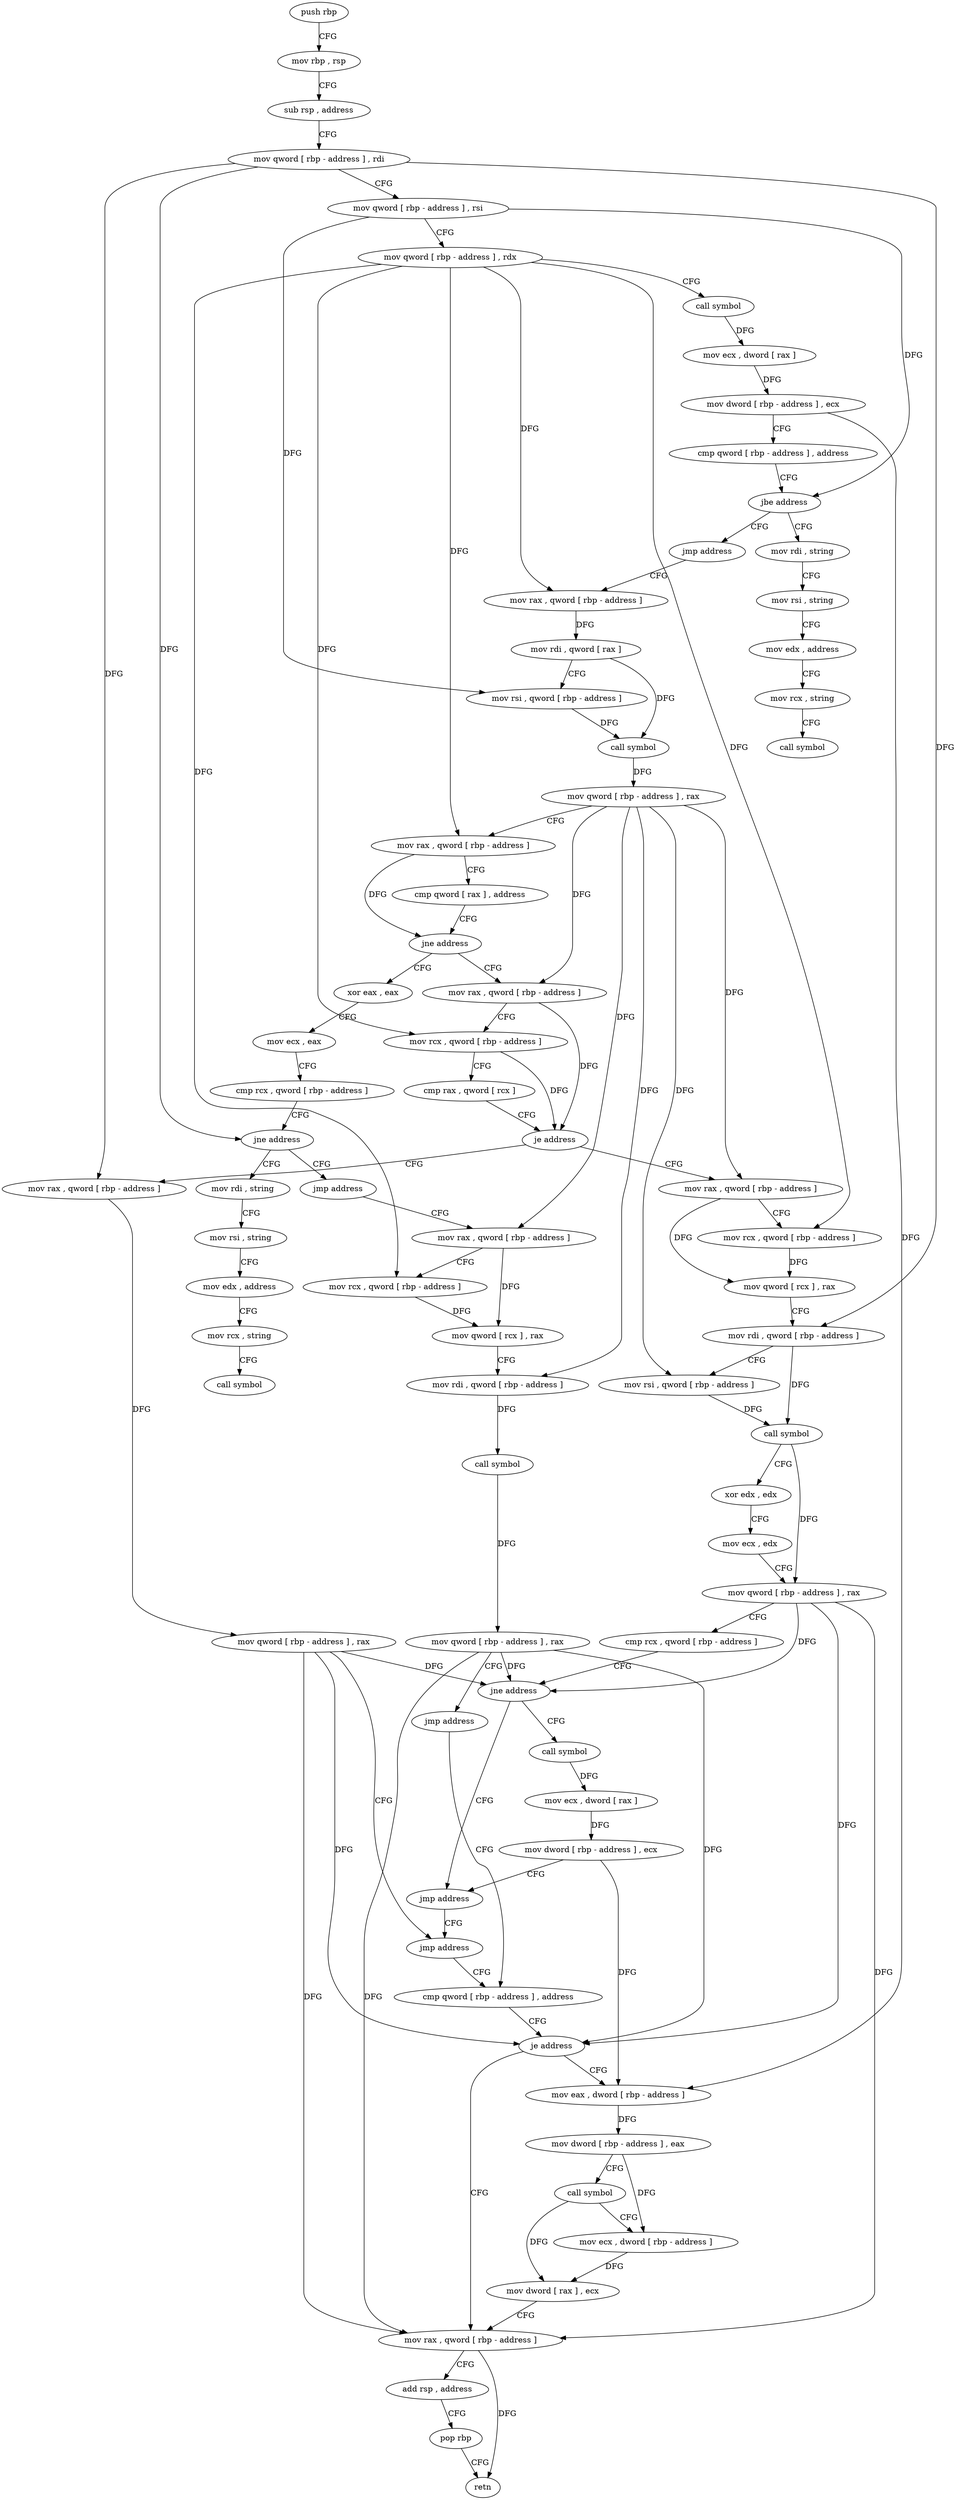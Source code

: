 digraph "func" {
"4292944" [label = "push rbp" ]
"4292945" [label = "mov rbp , rsp" ]
"4292948" [label = "sub rsp , address" ]
"4292952" [label = "mov qword [ rbp - address ] , rdi" ]
"4292956" [label = "mov qword [ rbp - address ] , rsi" ]
"4292960" [label = "mov qword [ rbp - address ] , rdx" ]
"4292964" [label = "call symbol" ]
"4292969" [label = "mov ecx , dword [ rax ]" ]
"4292971" [label = "mov dword [ rbp - address ] , ecx" ]
"4292974" [label = "cmp qword [ rbp - address ] , address" ]
"4292979" [label = "jbe address" ]
"4292990" [label = "mov rdi , string" ]
"4292985" [label = "jmp address" ]
"4293000" [label = "mov rsi , string" ]
"4293010" [label = "mov edx , address" ]
"4293015" [label = "mov rcx , string" ]
"4293025" [label = "call symbol" ]
"4293030" [label = "mov rax , qword [ rbp - address ]" ]
"4293034" [label = "mov rdi , qword [ rax ]" ]
"4293037" [label = "mov rsi , qword [ rbp - address ]" ]
"4293041" [label = "call symbol" ]
"4293046" [label = "mov qword [ rbp - address ] , rax" ]
"4293050" [label = "mov rax , qword [ rbp - address ]" ]
"4293054" [label = "cmp qword [ rax ] , address" ]
"4293058" [label = "jne address" ]
"4293152" [label = "mov rax , qword [ rbp - address ]" ]
"4293064" [label = "xor eax , eax" ]
"4293156" [label = "mov rcx , qword [ rbp - address ]" ]
"4293160" [label = "cmp rax , qword [ rcx ]" ]
"4293163" [label = "je address" ]
"4293226" [label = "mov rax , qword [ rbp - address ]" ]
"4293169" [label = "mov rax , qword [ rbp - address ]" ]
"4293066" [label = "mov ecx , eax" ]
"4293068" [label = "cmp rcx , qword [ rbp - address ]" ]
"4293072" [label = "jne address" ]
"4293083" [label = "mov rdi , string" ]
"4293078" [label = "jmp address" ]
"4293230" [label = "mov qword [ rbp - address ] , rax" ]
"4293234" [label = "jmp address" ]
"4293173" [label = "mov rcx , qword [ rbp - address ]" ]
"4293177" [label = "mov qword [ rcx ] , rax" ]
"4293180" [label = "mov rdi , qword [ rbp - address ]" ]
"4293184" [label = "mov rsi , qword [ rbp - address ]" ]
"4293188" [label = "call symbol" ]
"4293193" [label = "xor edx , edx" ]
"4293195" [label = "mov ecx , edx" ]
"4293197" [label = "mov qword [ rbp - address ] , rax" ]
"4293201" [label = "cmp rcx , qword [ rbp - address ]" ]
"4293205" [label = "jne address" ]
"4293221" [label = "jmp address" ]
"4293211" [label = "call symbol" ]
"4293093" [label = "mov rsi , string" ]
"4293103" [label = "mov edx , address" ]
"4293108" [label = "mov rcx , string" ]
"4293118" [label = "call symbol" ]
"4293123" [label = "mov rax , qword [ rbp - address ]" ]
"4293239" [label = "cmp qword [ rbp - address ] , address" ]
"4293244" [label = "je address" ]
"4293266" [label = "mov rax , qword [ rbp - address ]" ]
"4293250" [label = "mov eax , dword [ rbp - address ]" ]
"4293216" [label = "mov ecx , dword [ rax ]" ]
"4293218" [label = "mov dword [ rbp - address ] , ecx" ]
"4293127" [label = "mov rcx , qword [ rbp - address ]" ]
"4293131" [label = "mov qword [ rcx ] , rax" ]
"4293134" [label = "mov rdi , qword [ rbp - address ]" ]
"4293138" [label = "call symbol" ]
"4293143" [label = "mov qword [ rbp - address ] , rax" ]
"4293147" [label = "jmp address" ]
"4293270" [label = "add rsp , address" ]
"4293274" [label = "pop rbp" ]
"4293275" [label = "retn" ]
"4293253" [label = "mov dword [ rbp - address ] , eax" ]
"4293256" [label = "call symbol" ]
"4293261" [label = "mov ecx , dword [ rbp - address ]" ]
"4293264" [label = "mov dword [ rax ] , ecx" ]
"4292944" -> "4292945" [ label = "CFG" ]
"4292945" -> "4292948" [ label = "CFG" ]
"4292948" -> "4292952" [ label = "CFG" ]
"4292952" -> "4292956" [ label = "CFG" ]
"4292952" -> "4293072" [ label = "DFG" ]
"4292952" -> "4293226" [ label = "DFG" ]
"4292952" -> "4293180" [ label = "DFG" ]
"4292956" -> "4292960" [ label = "CFG" ]
"4292956" -> "4292979" [ label = "DFG" ]
"4292956" -> "4293037" [ label = "DFG" ]
"4292960" -> "4292964" [ label = "CFG" ]
"4292960" -> "4293030" [ label = "DFG" ]
"4292960" -> "4293050" [ label = "DFG" ]
"4292960" -> "4293156" [ label = "DFG" ]
"4292960" -> "4293173" [ label = "DFG" ]
"4292960" -> "4293127" [ label = "DFG" ]
"4292964" -> "4292969" [ label = "DFG" ]
"4292969" -> "4292971" [ label = "DFG" ]
"4292971" -> "4292974" [ label = "CFG" ]
"4292971" -> "4293250" [ label = "DFG" ]
"4292974" -> "4292979" [ label = "CFG" ]
"4292979" -> "4292990" [ label = "CFG" ]
"4292979" -> "4292985" [ label = "CFG" ]
"4292990" -> "4293000" [ label = "CFG" ]
"4292985" -> "4293030" [ label = "CFG" ]
"4293000" -> "4293010" [ label = "CFG" ]
"4293010" -> "4293015" [ label = "CFG" ]
"4293015" -> "4293025" [ label = "CFG" ]
"4293030" -> "4293034" [ label = "DFG" ]
"4293034" -> "4293037" [ label = "CFG" ]
"4293034" -> "4293041" [ label = "DFG" ]
"4293037" -> "4293041" [ label = "DFG" ]
"4293041" -> "4293046" [ label = "DFG" ]
"4293046" -> "4293050" [ label = "CFG" ]
"4293046" -> "4293152" [ label = "DFG" ]
"4293046" -> "4293169" [ label = "DFG" ]
"4293046" -> "4293184" [ label = "DFG" ]
"4293046" -> "4293123" [ label = "DFG" ]
"4293046" -> "4293134" [ label = "DFG" ]
"4293050" -> "4293054" [ label = "CFG" ]
"4293050" -> "4293058" [ label = "DFG" ]
"4293054" -> "4293058" [ label = "CFG" ]
"4293058" -> "4293152" [ label = "CFG" ]
"4293058" -> "4293064" [ label = "CFG" ]
"4293152" -> "4293156" [ label = "CFG" ]
"4293152" -> "4293163" [ label = "DFG" ]
"4293064" -> "4293066" [ label = "CFG" ]
"4293156" -> "4293160" [ label = "CFG" ]
"4293156" -> "4293163" [ label = "DFG" ]
"4293160" -> "4293163" [ label = "CFG" ]
"4293163" -> "4293226" [ label = "CFG" ]
"4293163" -> "4293169" [ label = "CFG" ]
"4293226" -> "4293230" [ label = "DFG" ]
"4293169" -> "4293173" [ label = "CFG" ]
"4293169" -> "4293177" [ label = "DFG" ]
"4293066" -> "4293068" [ label = "CFG" ]
"4293068" -> "4293072" [ label = "CFG" ]
"4293072" -> "4293083" [ label = "CFG" ]
"4293072" -> "4293078" [ label = "CFG" ]
"4293083" -> "4293093" [ label = "CFG" ]
"4293078" -> "4293123" [ label = "CFG" ]
"4293230" -> "4293234" [ label = "CFG" ]
"4293230" -> "4293205" [ label = "DFG" ]
"4293230" -> "4293244" [ label = "DFG" ]
"4293230" -> "4293266" [ label = "DFG" ]
"4293234" -> "4293239" [ label = "CFG" ]
"4293173" -> "4293177" [ label = "DFG" ]
"4293177" -> "4293180" [ label = "CFG" ]
"4293180" -> "4293184" [ label = "CFG" ]
"4293180" -> "4293188" [ label = "DFG" ]
"4293184" -> "4293188" [ label = "DFG" ]
"4293188" -> "4293193" [ label = "CFG" ]
"4293188" -> "4293197" [ label = "DFG" ]
"4293193" -> "4293195" [ label = "CFG" ]
"4293195" -> "4293197" [ label = "CFG" ]
"4293197" -> "4293201" [ label = "CFG" ]
"4293197" -> "4293205" [ label = "DFG" ]
"4293197" -> "4293244" [ label = "DFG" ]
"4293197" -> "4293266" [ label = "DFG" ]
"4293201" -> "4293205" [ label = "CFG" ]
"4293205" -> "4293221" [ label = "CFG" ]
"4293205" -> "4293211" [ label = "CFG" ]
"4293221" -> "4293234" [ label = "CFG" ]
"4293211" -> "4293216" [ label = "DFG" ]
"4293093" -> "4293103" [ label = "CFG" ]
"4293103" -> "4293108" [ label = "CFG" ]
"4293108" -> "4293118" [ label = "CFG" ]
"4293123" -> "4293127" [ label = "CFG" ]
"4293123" -> "4293131" [ label = "DFG" ]
"4293239" -> "4293244" [ label = "CFG" ]
"4293244" -> "4293266" [ label = "CFG" ]
"4293244" -> "4293250" [ label = "CFG" ]
"4293266" -> "4293270" [ label = "CFG" ]
"4293266" -> "4293275" [ label = "DFG" ]
"4293250" -> "4293253" [ label = "DFG" ]
"4293216" -> "4293218" [ label = "DFG" ]
"4293218" -> "4293221" [ label = "CFG" ]
"4293218" -> "4293250" [ label = "DFG" ]
"4293127" -> "4293131" [ label = "DFG" ]
"4293131" -> "4293134" [ label = "CFG" ]
"4293134" -> "4293138" [ label = "DFG" ]
"4293138" -> "4293143" [ label = "DFG" ]
"4293143" -> "4293147" [ label = "CFG" ]
"4293143" -> "4293205" [ label = "DFG" ]
"4293143" -> "4293244" [ label = "DFG" ]
"4293143" -> "4293266" [ label = "DFG" ]
"4293147" -> "4293239" [ label = "CFG" ]
"4293270" -> "4293274" [ label = "CFG" ]
"4293274" -> "4293275" [ label = "CFG" ]
"4293253" -> "4293256" [ label = "CFG" ]
"4293253" -> "4293261" [ label = "DFG" ]
"4293256" -> "4293261" [ label = "CFG" ]
"4293256" -> "4293264" [ label = "DFG" ]
"4293261" -> "4293264" [ label = "DFG" ]
"4293264" -> "4293266" [ label = "CFG" ]
}
